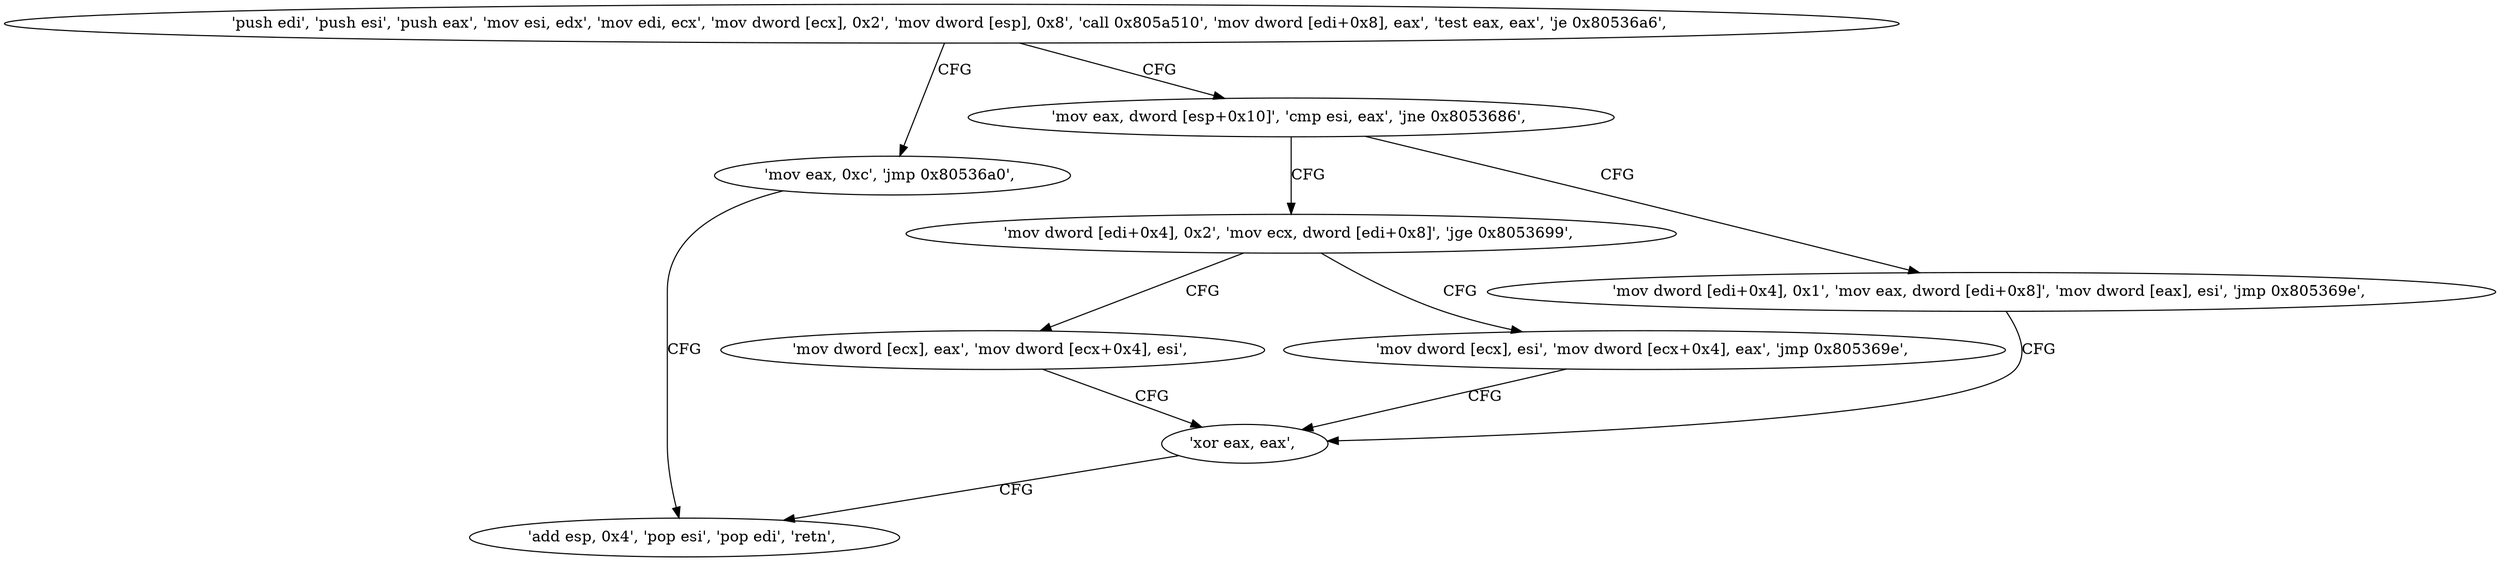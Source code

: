 digraph "func" {
"134559312" [label = "'push edi', 'push esi', 'push eax', 'mov esi, edx', 'mov edi, ecx', 'mov dword [ecx], 0x2', 'mov dword [esp], 0x8', 'call 0x805a510', 'mov dword [edi+0x8], eax', 'test eax, eax', 'je 0x80536a6', " ]
"134559398" [label = "'mov eax, 0xc', 'jmp 0x80536a0', " ]
"134559344" [label = "'mov eax, dword [esp+0x10]', 'cmp esi, eax', 'jne 0x8053686', " ]
"134559392" [label = "'add esp, 0x4', 'pop esi', 'pop edi', 'retn', " ]
"134559366" [label = "'mov dword [edi+0x4], 0x2', 'mov ecx, dword [edi+0x8]', 'jge 0x8053699', " ]
"134559352" [label = "'mov dword [edi+0x4], 0x1', 'mov eax, dword [edi+0x8]', 'mov dword [eax], esi', 'jmp 0x805369e', " ]
"134559385" [label = "'mov dword [ecx], eax', 'mov dword [ecx+0x4], esi', " ]
"134559378" [label = "'mov dword [ecx], esi', 'mov dword [ecx+0x4], eax', 'jmp 0x805369e', " ]
"134559390" [label = "'xor eax, eax', " ]
"134559312" -> "134559398" [ label = "CFG" ]
"134559312" -> "134559344" [ label = "CFG" ]
"134559398" -> "134559392" [ label = "CFG" ]
"134559344" -> "134559366" [ label = "CFG" ]
"134559344" -> "134559352" [ label = "CFG" ]
"134559366" -> "134559385" [ label = "CFG" ]
"134559366" -> "134559378" [ label = "CFG" ]
"134559352" -> "134559390" [ label = "CFG" ]
"134559385" -> "134559390" [ label = "CFG" ]
"134559378" -> "134559390" [ label = "CFG" ]
"134559390" -> "134559392" [ label = "CFG" ]
}
